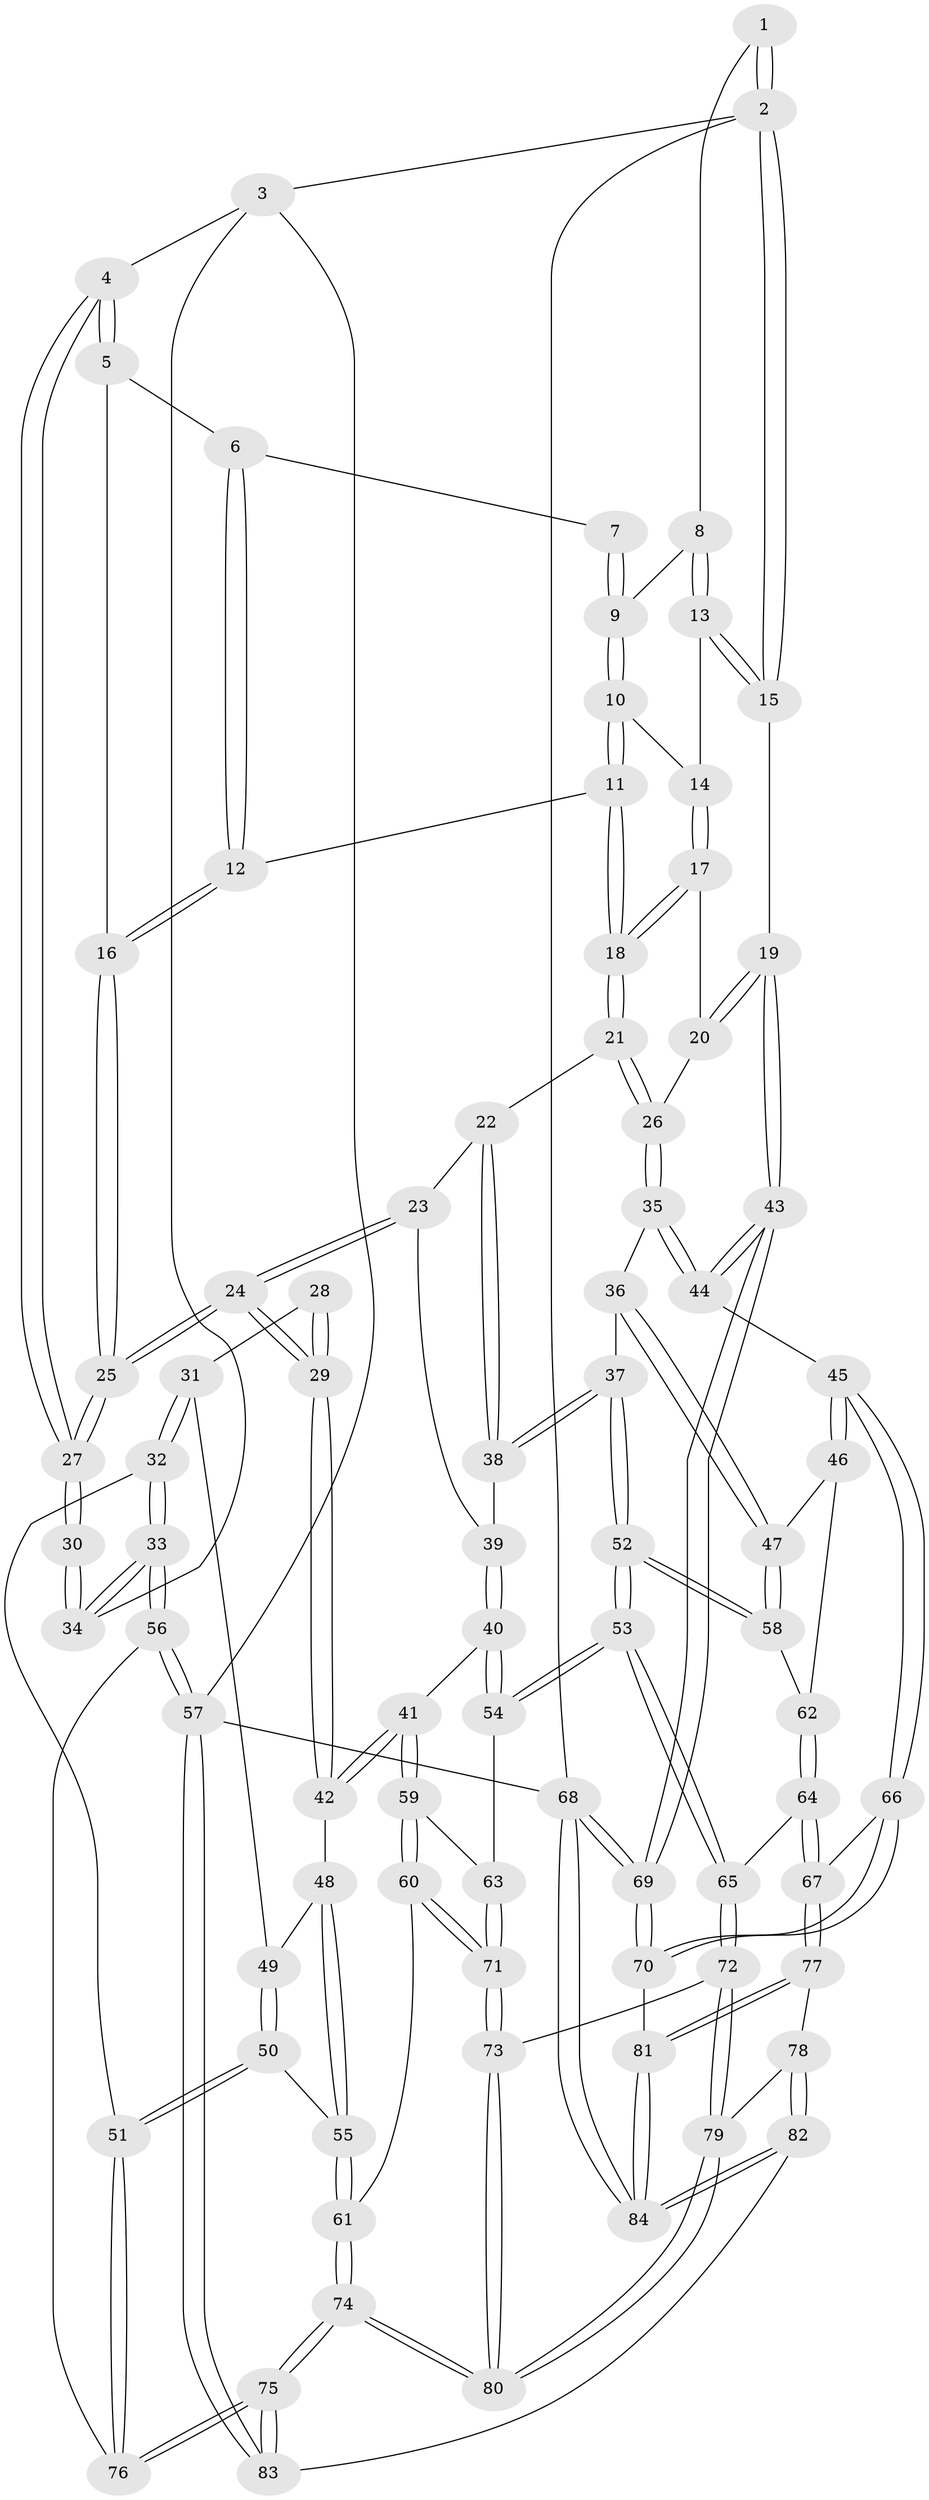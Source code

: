 // Generated by graph-tools (version 1.1) at 2025/27/03/09/25 03:27:03]
// undirected, 84 vertices, 207 edges
graph export_dot {
graph [start="1"]
  node [color=gray90,style=filled];
  1 [pos="+0.9354362887359303+0"];
  2 [pos="+1+0"];
  3 [pos="+0+0"];
  4 [pos="+0+0"];
  5 [pos="+0.18171964173300342+0"];
  6 [pos="+0.42570141574202014+0"];
  7 [pos="+0.5741103831857294+0"];
  8 [pos="+0.858695973106289+0.03898986388496832"];
  9 [pos="+0.6646892490732753+0.04871886844067648"];
  10 [pos="+0.6580135246706486+0.10011817118456376"];
  11 [pos="+0.5920780407643549+0.20811690404533556"];
  12 [pos="+0.5292480777540542+0.18880616616003257"];
  13 [pos="+0.8664521707697971+0.10492855969623528"];
  14 [pos="+0.8537738010449686+0.14469618876139143"];
  15 [pos="+1+0.12484397922587571"];
  16 [pos="+0.3680540021368189+0.26264649059077383"];
  17 [pos="+0.8512471500027289+0.18635793420901198"];
  18 [pos="+0.6640166259457546+0.2962322046754166"];
  19 [pos="+1+0.39383851073600634"];
  20 [pos="+0.9313013977713568+0.2707570955049614"];
  21 [pos="+0.6650571565306992+0.3615988033248875"];
  22 [pos="+0.5954932127672578+0.40053209583817717"];
  23 [pos="+0.4913580472770048+0.4254357243014248"];
  24 [pos="+0.3058365373766769+0.4027859283310901"];
  25 [pos="+0.3028471768266201+0.3948272923442324"];
  26 [pos="+0.7519087279029545+0.45207865868681746"];
  27 [pos="+0.3001208009221754+0.39355553640251995"];
  28 [pos="+0.0891552995688914+0.49727906012251394"];
  29 [pos="+0.3028582032048501+0.42408424393014094"];
  30 [pos="+0.010016914872328544+0.3818078828074378"];
  31 [pos="+0.08147568336346021+0.5647744989784049"];
  32 [pos="+0+0.6185565396104805"];
  33 [pos="+0+0.5990925713116277"];
  34 [pos="+0+0.3352011639477823"];
  35 [pos="+0.7534862870324066+0.45522107172091103"];
  36 [pos="+0.7253757874398551+0.48949046277557456"];
  37 [pos="+0.5861255569076628+0.5801138278100798"];
  38 [pos="+0.5774577406911668+0.5689345778299422"];
  39 [pos="+0.5244353403092866+0.5468169230501688"];
  40 [pos="+0.4523518127298953+0.5863716763712828"];
  41 [pos="+0.3260960840236922+0.5335701531153413"];
  42 [pos="+0.30045362879570237+0.4649746886126676"];
  43 [pos="+1+0.4484518020111002"];
  44 [pos="+0.876061878640627+0.5460891776085984"];
  45 [pos="+0.8711617147868497+0.563233554592553"];
  46 [pos="+0.7490734950494046+0.6304327173735915"];
  47 [pos="+0.6809097879355128+0.6116467312539012"];
  48 [pos="+0.16972094557223147+0.5614120122915589"];
  49 [pos="+0.11034830385528002+0.5649016228381879"];
  50 [pos="+0.12181928814766095+0.686174752601364"];
  51 [pos="+0.0773679016368138+0.6997642797627187"];
  52 [pos="+0.5936294604532428+0.659906361225853"];
  53 [pos="+0.5880201310637906+0.6742109368137904"];
  54 [pos="+0.49631677720690975+0.6535088824210505"];
  55 [pos="+0.15654724531248138+0.6777044929763277"];
  56 [pos="+0+0.8279484304368729"];
  57 [pos="+0+1"];
  58 [pos="+0.6647537949602245+0.6261758633905875"];
  59 [pos="+0.3195360471123635+0.626031986679246"];
  60 [pos="+0.3141415863665805+0.6389956306449912"];
  61 [pos="+0.26054259772619454+0.7297153360535013"];
  62 [pos="+0.7263902595584034+0.6661687334031258"];
  63 [pos="+0.44357682083544037+0.6966610308312517"];
  64 [pos="+0.7203269990530168+0.7204304329590525"];
  65 [pos="+0.598278585060327+0.7126481927538625"];
  66 [pos="+0.8646382278592695+0.7673693455989429"];
  67 [pos="+0.8090552372320781+0.7782344798378314"];
  68 [pos="+1+1"];
  69 [pos="+1+0.9214909975501852"];
  70 [pos="+0.8785156491521752+0.7783591033574527"];
  71 [pos="+0.4378101892118938+0.78390021311562"];
  72 [pos="+0.5886398677959497+0.7462719826783704"];
  73 [pos="+0.4406556949951212+0.8082322218910057"];
  74 [pos="+0.27749400883652103+1"];
  75 [pos="+0.261996562410509+1"];
  76 [pos="+0.09178077380821432+0.7829970516953676"];
  77 [pos="+0.7111910910361675+0.8680001164698573"];
  78 [pos="+0.6739934002955942+0.8849408844518764"];
  79 [pos="+0.6303447644350038+0.8457394259383414"];
  80 [pos="+0.3510576068492877+0.9482815239770582"];
  81 [pos="+0.8390521187968273+0.9632851743524871"];
  82 [pos="+0.6188155447186736+1"];
  83 [pos="+0.2437514327118457+1"];
  84 [pos="+0.9150702444909281+1"];
  1 -- 2;
  1 -- 2;
  1 -- 8;
  2 -- 3;
  2 -- 15;
  2 -- 15;
  2 -- 68;
  3 -- 4;
  3 -- 34;
  3 -- 57;
  4 -- 5;
  4 -- 5;
  4 -- 27;
  4 -- 27;
  5 -- 6;
  5 -- 16;
  6 -- 7;
  6 -- 12;
  6 -- 12;
  7 -- 9;
  7 -- 9;
  8 -- 9;
  8 -- 13;
  8 -- 13;
  9 -- 10;
  9 -- 10;
  10 -- 11;
  10 -- 11;
  10 -- 14;
  11 -- 12;
  11 -- 18;
  11 -- 18;
  12 -- 16;
  12 -- 16;
  13 -- 14;
  13 -- 15;
  13 -- 15;
  14 -- 17;
  14 -- 17;
  15 -- 19;
  16 -- 25;
  16 -- 25;
  17 -- 18;
  17 -- 18;
  17 -- 20;
  18 -- 21;
  18 -- 21;
  19 -- 20;
  19 -- 20;
  19 -- 43;
  19 -- 43;
  20 -- 26;
  21 -- 22;
  21 -- 26;
  21 -- 26;
  22 -- 23;
  22 -- 38;
  22 -- 38;
  23 -- 24;
  23 -- 24;
  23 -- 39;
  24 -- 25;
  24 -- 25;
  24 -- 29;
  24 -- 29;
  25 -- 27;
  25 -- 27;
  26 -- 35;
  26 -- 35;
  27 -- 30;
  27 -- 30;
  28 -- 29;
  28 -- 29;
  28 -- 31;
  29 -- 42;
  29 -- 42;
  30 -- 34;
  30 -- 34;
  31 -- 32;
  31 -- 32;
  31 -- 49;
  32 -- 33;
  32 -- 33;
  32 -- 51;
  33 -- 34;
  33 -- 34;
  33 -- 56;
  33 -- 56;
  35 -- 36;
  35 -- 44;
  35 -- 44;
  36 -- 37;
  36 -- 47;
  36 -- 47;
  37 -- 38;
  37 -- 38;
  37 -- 52;
  37 -- 52;
  38 -- 39;
  39 -- 40;
  39 -- 40;
  40 -- 41;
  40 -- 54;
  40 -- 54;
  41 -- 42;
  41 -- 42;
  41 -- 59;
  41 -- 59;
  42 -- 48;
  43 -- 44;
  43 -- 44;
  43 -- 69;
  43 -- 69;
  44 -- 45;
  45 -- 46;
  45 -- 46;
  45 -- 66;
  45 -- 66;
  46 -- 47;
  46 -- 62;
  47 -- 58;
  47 -- 58;
  48 -- 49;
  48 -- 55;
  48 -- 55;
  49 -- 50;
  49 -- 50;
  50 -- 51;
  50 -- 51;
  50 -- 55;
  51 -- 76;
  51 -- 76;
  52 -- 53;
  52 -- 53;
  52 -- 58;
  52 -- 58;
  53 -- 54;
  53 -- 54;
  53 -- 65;
  53 -- 65;
  54 -- 63;
  55 -- 61;
  55 -- 61;
  56 -- 57;
  56 -- 57;
  56 -- 76;
  57 -- 83;
  57 -- 83;
  57 -- 68;
  58 -- 62;
  59 -- 60;
  59 -- 60;
  59 -- 63;
  60 -- 61;
  60 -- 71;
  60 -- 71;
  61 -- 74;
  61 -- 74;
  62 -- 64;
  62 -- 64;
  63 -- 71;
  63 -- 71;
  64 -- 65;
  64 -- 67;
  64 -- 67;
  65 -- 72;
  65 -- 72;
  66 -- 67;
  66 -- 70;
  66 -- 70;
  67 -- 77;
  67 -- 77;
  68 -- 69;
  68 -- 69;
  68 -- 84;
  68 -- 84;
  69 -- 70;
  69 -- 70;
  70 -- 81;
  71 -- 73;
  71 -- 73;
  72 -- 73;
  72 -- 79;
  72 -- 79;
  73 -- 80;
  73 -- 80;
  74 -- 75;
  74 -- 75;
  74 -- 80;
  74 -- 80;
  75 -- 76;
  75 -- 76;
  75 -- 83;
  75 -- 83;
  77 -- 78;
  77 -- 81;
  77 -- 81;
  78 -- 79;
  78 -- 82;
  78 -- 82;
  79 -- 80;
  79 -- 80;
  81 -- 84;
  81 -- 84;
  82 -- 83;
  82 -- 84;
  82 -- 84;
}
